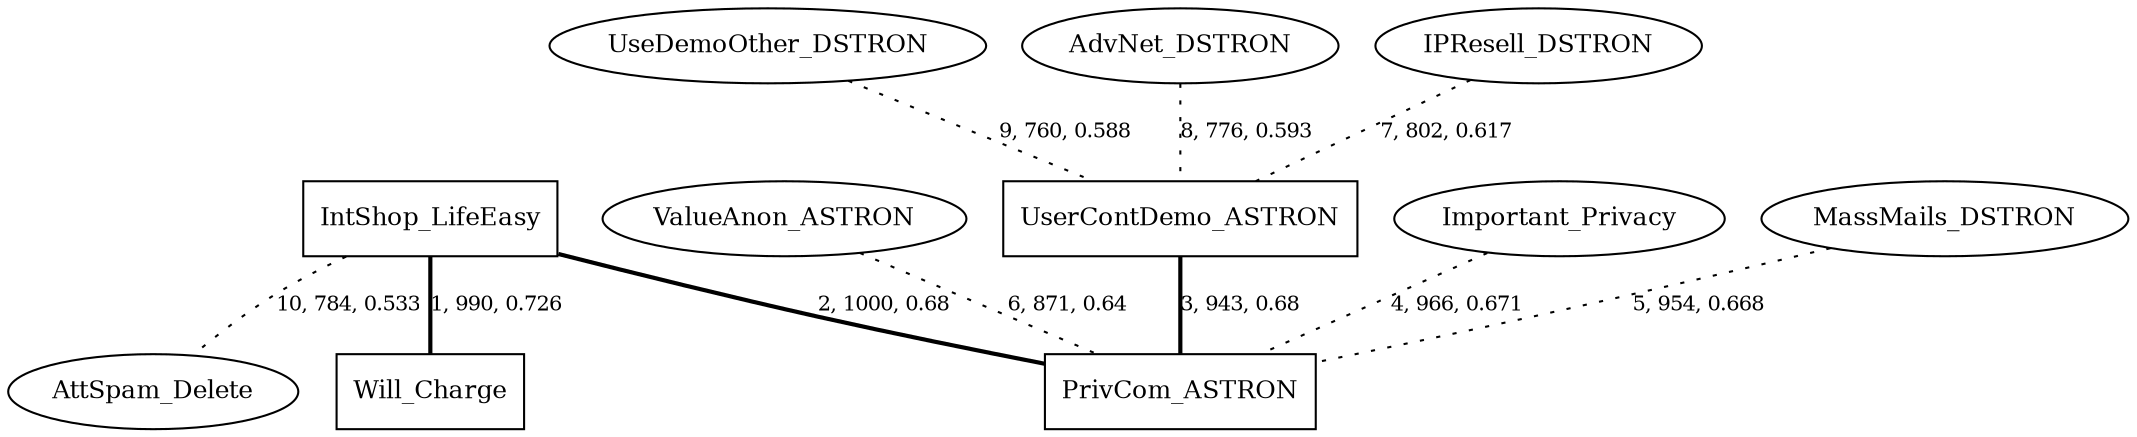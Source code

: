 graph G{
    MassMails_DSTRON [label="MassMails_DSTRON", fontsize=12];
    UseDemoOther_DSTRON [label="UseDemoOther_DSTRON", fontsize=12];
    IntShop_LifeEasy [label="IntShop_LifeEasy", fontsize=12, shape=box];
    ValueAnon_ASTRON [label="ValueAnon_ASTRON", fontsize=12];
    UserContDemo_ASTRON [label="UserContDemo_ASTRON", fontsize=12, shape=box];
    Important_Privacy [label="Important_Privacy", fontsize=12];
    AdvNet_DSTRON [label="AdvNet_DSTRON", fontsize=12];
    Will_Charge [label="Will_Charge", fontsize=12, shape=box];
    IPResell_DSTRON [label="IPResell_DSTRON", fontsize=12];
    PrivCom_ASTRON [label="PrivCom_ASTRON", fontsize=12, shape=box];
    AttSpam_Delete [label="AttSpam_Delete", fontsize=12];
    IPResell_DSTRON -- UserContDemo_ASTRON [label="7, 802, 0.617", fontsize=10, style=dotted];
    ValueAnon_ASTRON -- PrivCom_ASTRON [label="6, 871, 0.64", fontsize=10, style=dotted];
    IntShop_LifeEasy -- PrivCom_ASTRON [label="2, 1000, 0.68", fontsize=10, style=bold];
    UserContDemo_ASTRON -- PrivCom_ASTRON [label="3, 943, 0.68", fontsize=10, style=bold];
    MassMails_DSTRON -- PrivCom_ASTRON [label="5, 954, 0.668", fontsize=10, style=dotted];
    Important_Privacy -- PrivCom_ASTRON [label="4, 966, 0.671", fontsize=10, style=dotted];
    AdvNet_DSTRON -- UserContDemo_ASTRON [label="8, 776, 0.593", fontsize=10, style=dotted];
    UseDemoOther_DSTRON -- UserContDemo_ASTRON [label="9, 760, 0.588", fontsize=10, style=dotted];
    IntShop_LifeEasy -- AttSpam_Delete [label="10, 784, 0.533", fontsize=10, style=dotted];
    IntShop_LifeEasy -- Will_Charge [label="1, 990, 0.726", fontsize=10, style=bold];
}
